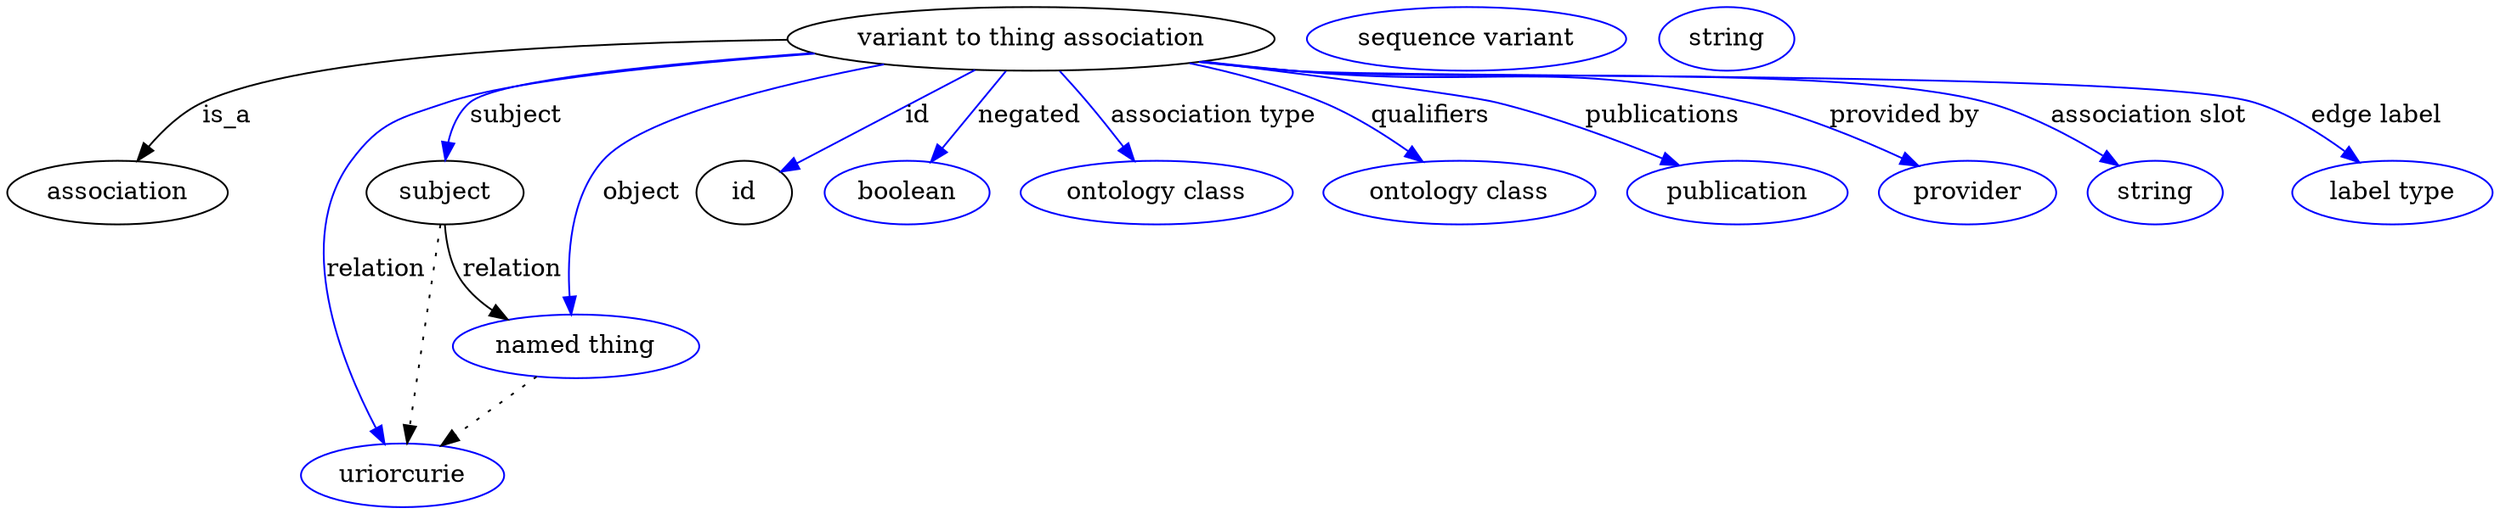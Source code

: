 digraph {
	graph [bb="0,0,1175.5,283"];
	node [label="\N"];
	"variant to thing association"	 [height=0.5,
		label="variant to thing association",
		pos="496.05,265",
		width=2.9608];
	association	 [height=0.5,
		pos="50.046,178",
		width=1.3902];
	"variant to thing association" -> association	 [label=is_a,
		lp="103.05,221.5",
		pos="e,59.666,195.81 393.44,259.97 282.54,253.89 118.09,242.74 92.046,229 81.326,223.35 72.301,213.67 65.397,204.26"];
	subject	 [height=0.5,
		pos="203.05,178",
		width=0.99297];
	"variant to thing association" -> subject	 [color=blue,
		label=subject,
		lp="241.55,221.5",
		pos="e,205.08,196.09 399.79,257.22 326.55,250.5 236.03,240.13 222.05,229 214.87,223.29 210.41,214.58 207.63,205.97",
		style=solid];
	relation	 [color=blue,
		height=0.5,
		label=uriorcurie,
		pos="185.05,18",
		width=1.2638];
	"variant to thing association" -> relation	 [color=blue,
		label=relation,
		lp="167.05,134.5",
		pos="e,175.27,35.659 398.44,257.72 328.62,251.6 241.2,241.79 207.05,229 182.46,219.79 171.64,218.46 158.05,196 129.37,148.63 153.31,81.572 \
170.78,44.765",
		style=solid];
	object	 [color=blue,
		height=0.5,
		label="named thing",
		pos="268.05,91",
		width=1.5346];
	"variant to thing association" -> object	 [color=blue,
		label=object,
		lp="301.05,178",
		pos="e,265.49,109.28 428.39,251.07 373.78,238.42 303.02,218.36 284.05,196 266.23,175 263.75,142.77 264.78,119.55",
		style=solid];
	id	 [height=0.5,
		pos="354.05,178",
		width=0.75];
	"variant to thing association" -> id	 [color=blue,
		label=id,
		lp="439.55,221.5",
		pos="e,374.15,190.32 467.65,247.6 443,232.5 407.47,210.73 382.73,195.58",
		style=solid];
	negated	 [color=blue,
		height=0.5,
		label=boolean,
		pos="437.05,178",
		width=1.0652];
	"variant to thing association" -> negated	 [color=blue,
		label=negated,
		lp="492.55,221.5",
		pos="e,448.85,195.41 483.82,246.97 475.4,234.56 464.09,217.88 454.7,204.03",
		style=solid];
	"association type"	 [color=blue,
		height=0.5,
		label="ontology class",
		pos="555.05,178",
		width=1.7151];
	"variant to thing association" -> "association type"	 [color=blue,
		label="association type",
		lp="574.05,221.5",
		pos="e,543.04,195.71 508.27,246.97 516.63,234.64 527.85,218.1 537.21,204.3",
		style=solid];
	qualifiers	 [color=blue,
		height=0.5,
		label="ontology class",
		pos="696.05,178",
		width=1.7151];
	"variant to thing association" -> qualifiers	 [color=blue,
		label=qualifiers,
		lp="674.05,221.5",
		pos="e,675.16,195.14 561.29,250.69 581.28,245.17 603.01,237.98 622.05,229 637.79,221.57 653.86,210.93 666.99,201.29",
		style=solid];
	publications	 [color=blue,
		height=0.5,
		label=publication,
		pos="826.05,178",
		width=1.3902];
	"variant to thing association" -> publications	 [color=blue,
		label=publications,
		lp="779.55,221.5",
		pos="e,796.15,192.73 573.09,252.52 626.93,243.66 691.36,232.7 704.05,229 732.52,220.7 763.33,207.79 786.86,197.03",
		style=solid];
	"provided by"	 [color=blue,
		height=0.5,
		label=provider,
		pos="934.05,178",
		width=1.1193];
	"variant to thing association" -> "provided by"	 [color=blue,
		label="provided by",
		lp="894.05,221.5",
		pos="e,908.42,192.07 572.03,252.36 585.03,250.41 598.41,248.54 611.05,247 702.28,235.89 727.98,251.66 817.05,229 845.92,221.65 876.75,\
207.95 899.5,196.6",
		style=solid];
	"association slot"	 [color=blue,
		height=0.5,
		label=string,
		pos="1023,178",
		width=0.84854];
	"variant to thing association" -> "association slot"	 [color=blue,
		label="association slot",
		lp="1008,221.5",
		pos="e,1003.7,192.12 571.06,252.16 584.35,250.2 598.08,248.38 611.05,247 681.87,239.48 862.62,248.76 931.05,229 954.05,222.35 977.63,\
209.13 995.16,197.82",
		style=solid];
	"edge label"	 [color=blue,
		height=0.5,
		label="label type",
		pos="1130,178",
		width=1.2638];
	"variant to thing association" -> "edge label"	 [color=blue,
		label="edge label",
		lp="1111,221.5",
		pos="e,1111.6,194.66 570.43,252.08 583.91,250.1 597.87,248.29 611.05,247 709.1,237.37 960.39,259.6 1054,229 1072.1,223.11 1089.8,211.65 \
1103.6,201.07",
		style=solid];
	subject -> relation	 [pos="e,187.1,36.223 201.02,159.96 197.91,132.35 191.95,79.375 188.25,46.525",
		style=dotted];
	subject -> object	 [label=relation,
		lp="240.05,134.5",
		pos="e,240.44,106.67 205.87,159.75 208.14,149.41 212.14,136.66 219.05,127 222.75,121.82 227.44,117.07 232.43,112.85"];
	"variant to thing association_subject"	 [color=blue,
		height=0.5,
		label="sequence variant",
		pos="690.05,265",
		width=1.9318];
	object -> relation	 [pos="e,203.91,34.588 248.8,74.069 237.72,64.326 223.64,51.941 211.53,41.291",
		style=dotted];
	association_id	 [color=blue,
		height=0.5,
		label=string,
		pos="808.05,265",
		width=0.84854];
}

